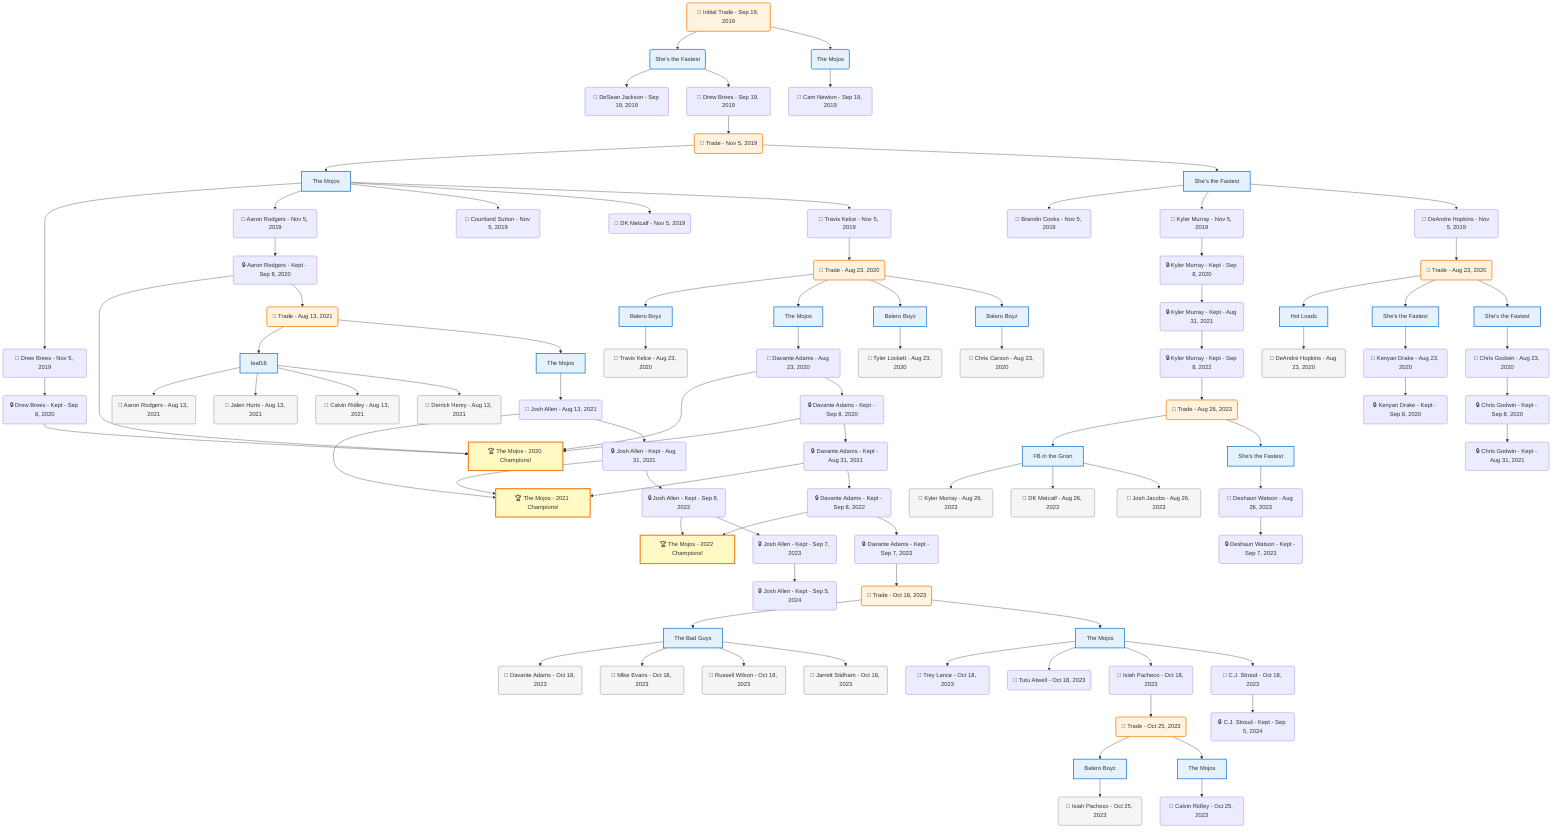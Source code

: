 flowchart TD

    TRADE_MAIN("🔄 Initial Trade - Sep 19, 2019")
    TEAM_1("She's the Fastest")
    TEAM_2("The Mojos")
    NODE_c064374a-aa94-4b1b-a672-19360f93a5e3("🔄 DeSean Jackson - Sep 19, 2019")
    NODE_5923fc5a-4a08-40f5-a8db-982b5516d806("🔄 Cam Newton - Sep 19, 2019")
    NODE_68b79e3b-49d8-4244-8784-a18531d13213("🔄 Drew Brees - Sep 19, 2019")
    TRADE_a667e923-b77e-43eb-954f-25ccba06a2e8_3("🔄 Trade - Nov 5, 2019")
    TEAM_bbe2d0ad-54cf-4c22-be82-b2a5f262a157_4["The Mojos"]
    NODE_7be406af-761c-4c8e-bc5c-0f25676e9648("🔄 Drew Brees - Nov 5, 2019")
    NODE_0b7b3fb5-6864-4416-9164-e0fc45c99ab7("🔒 Drew Brees - Kept - Sep 8, 2020")
    CHAMP_bbe2d0ad-54cf-4c22-be82-b2a5f262a157_2020["🏆 The Mojos - 2020 Champions!"]
    NODE_5af397d0-26f8-42f1-9c47-64d3f8fe8285("🔄 Aaron Rodgers - Nov 5, 2019")
    NODE_047e0de7-c51b-4c5b-9d83-266f6b01c070("🔒 Aaron Rodgers - Kept - Sep 8, 2020")
    TRADE_e4fccfb4-45d7-4b39-b3fa-3c821d621471_5("🔄 Trade - Aug 13, 2021")
    TEAM_66fb98f4-89a7-45f9-893a-b41d71e6249d_6["leaf16"]
    NODE_6bb3e177-7ff8-41ea-acd8-56f4f56e1b25("🔄 Aaron Rodgers - Aug 13, 2021")
    NODE_5e353109-3472-43ef-a0e0-668c3c5fc77f("🔄 Jalen Hurts - Aug 13, 2021")
    NODE_ef11cc07-e07a-4645-bf87-834813f2a0d8("🔄 Calvin Ridley - Aug 13, 2021")
    NODE_3a3f7e20-ef59-4dec-a510-94df4939aa24("🔄 Derrick Henry - Aug 13, 2021")
    TEAM_bbe2d0ad-54cf-4c22-be82-b2a5f262a157_7["The Mojos"]
    NODE_2ad2f5a6-4438-4752-a150-99aee3abd7df("🔄 Josh Allen - Aug 13, 2021")
    CHAMP_bbe2d0ad-54cf-4c22-be82-b2a5f262a157_2021["🏆 The Mojos - 2021 Champions!"]
    NODE_eca05795-b8d2-465c-87ea-a29786bb0bf9("🔒 Josh Allen - Kept - Aug 31, 2021")
    NODE_84f20f1f-2812-482e-a17f-97b722b99b57("🔒 Josh Allen - Kept - Sep 8, 2022")
    CHAMP_bbe2d0ad-54cf-4c22-be82-b2a5f262a157_2022["🏆 The Mojos - 2022 Champions!"]
    NODE_d0ed6e4c-f454-4dfe-9a4e-7852bfb57ba7("🔒 Josh Allen - Kept - Sep 7, 2023")
    NODE_057e3440-0fad-4b3d-96b5-0f3a913430de("🔒 Josh Allen - Kept - Sep 5, 2024")
    NODE_be8fa4a3-53ab-4b4d-a635-81eab2bd44a9("🔄 Courtland Sutton - Nov 5, 2019")
    NODE_a2e35b9f-dfdd-4358-9503-dbda9ce23f28("🔄 DK Metcalf - Nov 5, 2019")
    NODE_b92ddfc1-1e22-41c5-8494-fedbc0a7ed77("🔄 Travis Kelce - Nov 5, 2019")
    TRADE_a74b8747-5f69-41d8-9c4e-6734ac8d7f1f_8("🔄 Trade - Aug 23, 2020")
    TEAM_2feaf03e-fb22-498e-ac8f-e596b6ba7810_9["Balero Boyz"]
    NODE_49662a29-4518-4f4e-9e3f-6e93451a9b81("🔄 Travis Kelce - Aug 23, 2020")
    TEAM_bbe2d0ad-54cf-4c22-be82-b2a5f262a157_10["The Mojos"]
    NODE_095b2baf-5664-4cff-9797-06c0e639366c("🔄 Davante Adams - Aug 23, 2020")
    NODE_4652a835-bcc8-4e4b-9d7f-275e759cdaee("🔒 Davante Adams - Kept - Sep 8, 2020")
    NODE_893a06b6-6d12-43ea-aa07-c545c6d19bd6("🔒 Davante Adams - Kept - Aug 31, 2021")
    NODE_013f5659-9e89-4e9a-adce-847eb926b90f("🔒 Davante Adams - Kept - Sep 8, 2022")
    NODE_8d0c9fc9-93df-4ea2-9620-e94229ab0248("🔒 Davante Adams - Kept - Sep 7, 2023")
    TRADE_cb741e85-5155-413a-9bbc-89b0b565b44a_11("🔄 Trade - Oct 18, 2023")
    TEAM_b2220d1a-ff75-4622-9757-09978901110f_12["The Bad Guys"]
    NODE_e3fec140-de2c-426a-a2dd-148802b3fe8f("🔄 Davante Adams - Oct 18, 2023")
    NODE_f682d985-4891-4878-bb27-7e31e62782e2("🔄 Mike Evans - Oct 18, 2023")
    NODE_b4f30b9c-73c2-4eae-847b-97dd8da4de14("🔄 Russell Wilson - Oct 18, 2023")
    NODE_63a0d36a-1cfe-479e-8e6a-ed5b54eb3321("🔄 Jarrett Stidham - Oct 18, 2023")
    TEAM_bbe2d0ad-54cf-4c22-be82-b2a5f262a157_13["The Mojos"]
    NODE_5b210a74-0640-4596-8294-143efbc19bb6("🔄 Trey Lance - Oct 18, 2023")
    NODE_0c01f8eb-a251-4952-bab0-41313b3bce60("🔄 Tutu Atwell - Oct 18, 2023")
    NODE_4cf50317-e13a-4a7c-9b32-642e89a58f47("🔄 Isiah Pacheco - Oct 18, 2023")
    TRADE_e48f96f4-8b7d-42ca-abe5-7baf4945be3e_14("🔄 Trade - Oct 25, 2023")
    TEAM_2feaf03e-fb22-498e-ac8f-e596b6ba7810_15["Balero Boyz"]
    NODE_bf1da95b-f854-40dc-9bb0-c555d7a1b2f3("🔄 Isiah Pacheco - Oct 25, 2023")
    TEAM_bbe2d0ad-54cf-4c22-be82-b2a5f262a157_16["The Mojos"]
    NODE_dfcea8a6-3bc7-4929-b68b-5291ed19a4b1("🔄 Calvin Ridley - Oct 25, 2023")
    NODE_708291bc-53f5-466c-81d8-f29d0eb4aa15("🔄 C.J. Stroud - Oct 18, 2023")
    NODE_368bdf90-93c3-482e-87ac-a0dfc88ba9f2("🔒 C.J. Stroud - Kept - Sep 5, 2024")
    TEAM_2feaf03e-fb22-498e-ac8f-e596b6ba7810_17["Balero Boyz"]
    NODE_da510d43-fcf9-45a7-b393-31f8307f790c("🔄 Tyler Lockett - Aug 23, 2020")
    TEAM_2feaf03e-fb22-498e-ac8f-e596b6ba7810_18["Balero Boyz"]
    NODE_e62a406e-ac9b-487c-8b60-f57648ed8c85("🔄 Chris Carson - Aug 23, 2020")
    TEAM_4449259f-64af-44fd-9235-1facc0926234_19["She's the Fastest"]
    NODE_b4bf3bc1-983b-4554-84ec-7840212803a8("🔄 Brandin Cooks - Nov 5, 2019")
    NODE_68cbe36e-1263-4591-b70a-8902c6d0f86b("🔄 Kyler Murray - Nov 5, 2019")
    NODE_7a4e5ab1-ddff-4217-99b4-80b97b2550c0("🔒 Kyler Murray - Kept - Sep 8, 2020")
    NODE_2aaaf3bf-2976-4257-b0f4-b198d1719b17("🔒 Kyler Murray - Kept - Aug 31, 2021")
    NODE_b46f79ff-a9d3-40cf-820d-fd73d6899293("🔒 Kyler Murray - Kept - Sep 8, 2022")
    TRADE_10f0728c-547e-4a2c-b5c6-cc9deec01d7a_20("🔄 Trade - Aug 26, 2023")
    TEAM_f483ecf1-cd17-4991-854b-e52dfc957b45_21["FB in the Groin"]
    NODE_6e064389-09b8-458e-b46b-337eb7318f14("🔄 Kyler Murray - Aug 26, 2023")
    NODE_ee435169-0602-428f-a779-b37ff53dc088("🔄 DK Metcalf - Aug 26, 2023")
    NODE_1ae3fee8-1da4-42d7-aa35-de49ef042a40("🔄 Josh Jacobs - Aug 26, 2023")
    TEAM_4449259f-64af-44fd-9235-1facc0926234_22["She's the Fastest"]
    NODE_5fe28168-367e-40ca-a437-33b34cb5a0fb("🔄 Deshaun Watson - Aug 26, 2023")
    NODE_6ab3b14e-3257-4dc5-afa8-9e794b051e4a("🔒 Deshaun Watson - Kept - Sep 7, 2023")
    NODE_b67baf67-df27-40d3-9fca-9bcf1039868d("🔄 DeAndre Hopkins - Nov 5, 2019")
    TRADE_3e762486-d9be-47eb-8b4f-c7a7a3f524da_23("🔄 Trade - Aug 23, 2020")
    TEAM_8e9f18ff-62c3-40e8-bb10-32f74cf4ee33_24["Hot Loads"]
    NODE_634ccd28-8ac2-4260-a31f-44769b4637aa("🔄 DeAndre Hopkins - Aug 23, 2020")
    TEAM_4449259f-64af-44fd-9235-1facc0926234_25["She's the Fastest"]
    NODE_eaa082b2-26ff-42a7-84e0-1d53c9a2af29("🔄 Kenyan Drake - Aug 23, 2020")
    NODE_e0a875a1-7456-4b9b-a261-6ee2c666343a("🔒 Kenyan Drake - Kept - Sep 8, 2020")
    TEAM_4449259f-64af-44fd-9235-1facc0926234_26["She's the Fastest"]
    NODE_7338af52-9e6f-4277-aeb6-f78afe346197("🔄 Chris Godwin - Aug 23, 2020")
    NODE_7f286d1b-93e0-40cd-a8aa-91d13505a92e("🔒 Chris Godwin - Kept - Sep 8, 2020")
    NODE_6bb534ed-3262-4bce-8aa5-7322e3ec3179("🔒 Chris Godwin - Kept - Aug 31, 2021")

    TRADE_MAIN --> TEAM_1
    TRADE_MAIN --> TEAM_2
    TEAM_1 --> NODE_c064374a-aa94-4b1b-a672-19360f93a5e3
    TEAM_2 --> NODE_5923fc5a-4a08-40f5-a8db-982b5516d806
    TEAM_1 --> NODE_68b79e3b-49d8-4244-8784-a18531d13213
    NODE_68b79e3b-49d8-4244-8784-a18531d13213 --> TRADE_a667e923-b77e-43eb-954f-25ccba06a2e8_3
    TRADE_a667e923-b77e-43eb-954f-25ccba06a2e8_3 --> TEAM_bbe2d0ad-54cf-4c22-be82-b2a5f262a157_4
    TEAM_bbe2d0ad-54cf-4c22-be82-b2a5f262a157_4 --> NODE_7be406af-761c-4c8e-bc5c-0f25676e9648
    NODE_7be406af-761c-4c8e-bc5c-0f25676e9648 --> NODE_0b7b3fb5-6864-4416-9164-e0fc45c99ab7
    NODE_0b7b3fb5-6864-4416-9164-e0fc45c99ab7 --> CHAMP_bbe2d0ad-54cf-4c22-be82-b2a5f262a157_2020
    TEAM_bbe2d0ad-54cf-4c22-be82-b2a5f262a157_4 --> NODE_5af397d0-26f8-42f1-9c47-64d3f8fe8285
    NODE_5af397d0-26f8-42f1-9c47-64d3f8fe8285 --> NODE_047e0de7-c51b-4c5b-9d83-266f6b01c070
    NODE_047e0de7-c51b-4c5b-9d83-266f6b01c070 --> CHAMP_bbe2d0ad-54cf-4c22-be82-b2a5f262a157_2020
    NODE_047e0de7-c51b-4c5b-9d83-266f6b01c070 --> TRADE_e4fccfb4-45d7-4b39-b3fa-3c821d621471_5
    TRADE_e4fccfb4-45d7-4b39-b3fa-3c821d621471_5 --> TEAM_66fb98f4-89a7-45f9-893a-b41d71e6249d_6
    TEAM_66fb98f4-89a7-45f9-893a-b41d71e6249d_6 --> NODE_6bb3e177-7ff8-41ea-acd8-56f4f56e1b25
    TEAM_66fb98f4-89a7-45f9-893a-b41d71e6249d_6 --> NODE_5e353109-3472-43ef-a0e0-668c3c5fc77f
    TEAM_66fb98f4-89a7-45f9-893a-b41d71e6249d_6 --> NODE_ef11cc07-e07a-4645-bf87-834813f2a0d8
    TEAM_66fb98f4-89a7-45f9-893a-b41d71e6249d_6 --> NODE_3a3f7e20-ef59-4dec-a510-94df4939aa24
    TRADE_e4fccfb4-45d7-4b39-b3fa-3c821d621471_5 --> TEAM_bbe2d0ad-54cf-4c22-be82-b2a5f262a157_7
    TEAM_bbe2d0ad-54cf-4c22-be82-b2a5f262a157_7 --> NODE_2ad2f5a6-4438-4752-a150-99aee3abd7df
    NODE_2ad2f5a6-4438-4752-a150-99aee3abd7df --> CHAMP_bbe2d0ad-54cf-4c22-be82-b2a5f262a157_2021
    NODE_2ad2f5a6-4438-4752-a150-99aee3abd7df --> NODE_eca05795-b8d2-465c-87ea-a29786bb0bf9
    NODE_eca05795-b8d2-465c-87ea-a29786bb0bf9 --> CHAMP_bbe2d0ad-54cf-4c22-be82-b2a5f262a157_2021
    NODE_eca05795-b8d2-465c-87ea-a29786bb0bf9 --> NODE_84f20f1f-2812-482e-a17f-97b722b99b57
    NODE_84f20f1f-2812-482e-a17f-97b722b99b57 --> CHAMP_bbe2d0ad-54cf-4c22-be82-b2a5f262a157_2022
    NODE_84f20f1f-2812-482e-a17f-97b722b99b57 --> NODE_d0ed6e4c-f454-4dfe-9a4e-7852bfb57ba7
    NODE_d0ed6e4c-f454-4dfe-9a4e-7852bfb57ba7 --> NODE_057e3440-0fad-4b3d-96b5-0f3a913430de
    TEAM_bbe2d0ad-54cf-4c22-be82-b2a5f262a157_4 --> NODE_be8fa4a3-53ab-4b4d-a635-81eab2bd44a9
    TEAM_bbe2d0ad-54cf-4c22-be82-b2a5f262a157_4 --> NODE_a2e35b9f-dfdd-4358-9503-dbda9ce23f28
    TEAM_bbe2d0ad-54cf-4c22-be82-b2a5f262a157_4 --> NODE_b92ddfc1-1e22-41c5-8494-fedbc0a7ed77
    NODE_b92ddfc1-1e22-41c5-8494-fedbc0a7ed77 --> TRADE_a74b8747-5f69-41d8-9c4e-6734ac8d7f1f_8
    TRADE_a74b8747-5f69-41d8-9c4e-6734ac8d7f1f_8 --> TEAM_2feaf03e-fb22-498e-ac8f-e596b6ba7810_9
    TEAM_2feaf03e-fb22-498e-ac8f-e596b6ba7810_9 --> NODE_49662a29-4518-4f4e-9e3f-6e93451a9b81
    TRADE_a74b8747-5f69-41d8-9c4e-6734ac8d7f1f_8 --> TEAM_bbe2d0ad-54cf-4c22-be82-b2a5f262a157_10
    TEAM_bbe2d0ad-54cf-4c22-be82-b2a5f262a157_10 --> NODE_095b2baf-5664-4cff-9797-06c0e639366c
    NODE_095b2baf-5664-4cff-9797-06c0e639366c --> CHAMP_bbe2d0ad-54cf-4c22-be82-b2a5f262a157_2020
    NODE_095b2baf-5664-4cff-9797-06c0e639366c --> NODE_4652a835-bcc8-4e4b-9d7f-275e759cdaee
    NODE_4652a835-bcc8-4e4b-9d7f-275e759cdaee --> CHAMP_bbe2d0ad-54cf-4c22-be82-b2a5f262a157_2020
    NODE_4652a835-bcc8-4e4b-9d7f-275e759cdaee --> NODE_893a06b6-6d12-43ea-aa07-c545c6d19bd6
    NODE_893a06b6-6d12-43ea-aa07-c545c6d19bd6 --> CHAMP_bbe2d0ad-54cf-4c22-be82-b2a5f262a157_2021
    NODE_893a06b6-6d12-43ea-aa07-c545c6d19bd6 --> NODE_013f5659-9e89-4e9a-adce-847eb926b90f
    NODE_013f5659-9e89-4e9a-adce-847eb926b90f --> CHAMP_bbe2d0ad-54cf-4c22-be82-b2a5f262a157_2022
    NODE_013f5659-9e89-4e9a-adce-847eb926b90f --> NODE_8d0c9fc9-93df-4ea2-9620-e94229ab0248
    NODE_8d0c9fc9-93df-4ea2-9620-e94229ab0248 --> TRADE_cb741e85-5155-413a-9bbc-89b0b565b44a_11
    TRADE_cb741e85-5155-413a-9bbc-89b0b565b44a_11 --> TEAM_b2220d1a-ff75-4622-9757-09978901110f_12
    TEAM_b2220d1a-ff75-4622-9757-09978901110f_12 --> NODE_e3fec140-de2c-426a-a2dd-148802b3fe8f
    TEAM_b2220d1a-ff75-4622-9757-09978901110f_12 --> NODE_f682d985-4891-4878-bb27-7e31e62782e2
    TEAM_b2220d1a-ff75-4622-9757-09978901110f_12 --> NODE_b4f30b9c-73c2-4eae-847b-97dd8da4de14
    TEAM_b2220d1a-ff75-4622-9757-09978901110f_12 --> NODE_63a0d36a-1cfe-479e-8e6a-ed5b54eb3321
    TRADE_cb741e85-5155-413a-9bbc-89b0b565b44a_11 --> TEAM_bbe2d0ad-54cf-4c22-be82-b2a5f262a157_13
    TEAM_bbe2d0ad-54cf-4c22-be82-b2a5f262a157_13 --> NODE_5b210a74-0640-4596-8294-143efbc19bb6
    TEAM_bbe2d0ad-54cf-4c22-be82-b2a5f262a157_13 --> NODE_0c01f8eb-a251-4952-bab0-41313b3bce60
    TEAM_bbe2d0ad-54cf-4c22-be82-b2a5f262a157_13 --> NODE_4cf50317-e13a-4a7c-9b32-642e89a58f47
    NODE_4cf50317-e13a-4a7c-9b32-642e89a58f47 --> TRADE_e48f96f4-8b7d-42ca-abe5-7baf4945be3e_14
    TRADE_e48f96f4-8b7d-42ca-abe5-7baf4945be3e_14 --> TEAM_2feaf03e-fb22-498e-ac8f-e596b6ba7810_15
    TEAM_2feaf03e-fb22-498e-ac8f-e596b6ba7810_15 --> NODE_bf1da95b-f854-40dc-9bb0-c555d7a1b2f3
    TRADE_e48f96f4-8b7d-42ca-abe5-7baf4945be3e_14 --> TEAM_bbe2d0ad-54cf-4c22-be82-b2a5f262a157_16
    TEAM_bbe2d0ad-54cf-4c22-be82-b2a5f262a157_16 --> NODE_dfcea8a6-3bc7-4929-b68b-5291ed19a4b1
    TEAM_bbe2d0ad-54cf-4c22-be82-b2a5f262a157_13 --> NODE_708291bc-53f5-466c-81d8-f29d0eb4aa15
    NODE_708291bc-53f5-466c-81d8-f29d0eb4aa15 --> NODE_368bdf90-93c3-482e-87ac-a0dfc88ba9f2
    TRADE_a74b8747-5f69-41d8-9c4e-6734ac8d7f1f_8 --> TEAM_2feaf03e-fb22-498e-ac8f-e596b6ba7810_17
    TEAM_2feaf03e-fb22-498e-ac8f-e596b6ba7810_17 --> NODE_da510d43-fcf9-45a7-b393-31f8307f790c
    TRADE_a74b8747-5f69-41d8-9c4e-6734ac8d7f1f_8 --> TEAM_2feaf03e-fb22-498e-ac8f-e596b6ba7810_18
    TEAM_2feaf03e-fb22-498e-ac8f-e596b6ba7810_18 --> NODE_e62a406e-ac9b-487c-8b60-f57648ed8c85
    TRADE_a667e923-b77e-43eb-954f-25ccba06a2e8_3 --> TEAM_4449259f-64af-44fd-9235-1facc0926234_19
    TEAM_4449259f-64af-44fd-9235-1facc0926234_19 --> NODE_b4bf3bc1-983b-4554-84ec-7840212803a8
    TEAM_4449259f-64af-44fd-9235-1facc0926234_19 --> NODE_68cbe36e-1263-4591-b70a-8902c6d0f86b
    NODE_68cbe36e-1263-4591-b70a-8902c6d0f86b --> NODE_7a4e5ab1-ddff-4217-99b4-80b97b2550c0
    NODE_7a4e5ab1-ddff-4217-99b4-80b97b2550c0 --> NODE_2aaaf3bf-2976-4257-b0f4-b198d1719b17
    NODE_2aaaf3bf-2976-4257-b0f4-b198d1719b17 --> NODE_b46f79ff-a9d3-40cf-820d-fd73d6899293
    NODE_b46f79ff-a9d3-40cf-820d-fd73d6899293 --> TRADE_10f0728c-547e-4a2c-b5c6-cc9deec01d7a_20
    TRADE_10f0728c-547e-4a2c-b5c6-cc9deec01d7a_20 --> TEAM_f483ecf1-cd17-4991-854b-e52dfc957b45_21
    TEAM_f483ecf1-cd17-4991-854b-e52dfc957b45_21 --> NODE_6e064389-09b8-458e-b46b-337eb7318f14
    TEAM_f483ecf1-cd17-4991-854b-e52dfc957b45_21 --> NODE_ee435169-0602-428f-a779-b37ff53dc088
    TEAM_f483ecf1-cd17-4991-854b-e52dfc957b45_21 --> NODE_1ae3fee8-1da4-42d7-aa35-de49ef042a40
    TRADE_10f0728c-547e-4a2c-b5c6-cc9deec01d7a_20 --> TEAM_4449259f-64af-44fd-9235-1facc0926234_22
    TEAM_4449259f-64af-44fd-9235-1facc0926234_22 --> NODE_5fe28168-367e-40ca-a437-33b34cb5a0fb
    NODE_5fe28168-367e-40ca-a437-33b34cb5a0fb --> NODE_6ab3b14e-3257-4dc5-afa8-9e794b051e4a
    TEAM_4449259f-64af-44fd-9235-1facc0926234_19 --> NODE_b67baf67-df27-40d3-9fca-9bcf1039868d
    NODE_b67baf67-df27-40d3-9fca-9bcf1039868d --> TRADE_3e762486-d9be-47eb-8b4f-c7a7a3f524da_23
    TRADE_3e762486-d9be-47eb-8b4f-c7a7a3f524da_23 --> TEAM_8e9f18ff-62c3-40e8-bb10-32f74cf4ee33_24
    TEAM_8e9f18ff-62c3-40e8-bb10-32f74cf4ee33_24 --> NODE_634ccd28-8ac2-4260-a31f-44769b4637aa
    TRADE_3e762486-d9be-47eb-8b4f-c7a7a3f524da_23 --> TEAM_4449259f-64af-44fd-9235-1facc0926234_25
    TEAM_4449259f-64af-44fd-9235-1facc0926234_25 --> NODE_eaa082b2-26ff-42a7-84e0-1d53c9a2af29
    NODE_eaa082b2-26ff-42a7-84e0-1d53c9a2af29 --> NODE_e0a875a1-7456-4b9b-a261-6ee2c666343a
    TRADE_3e762486-d9be-47eb-8b4f-c7a7a3f524da_23 --> TEAM_4449259f-64af-44fd-9235-1facc0926234_26
    TEAM_4449259f-64af-44fd-9235-1facc0926234_26 --> NODE_7338af52-9e6f-4277-aeb6-f78afe346197
    NODE_7338af52-9e6f-4277-aeb6-f78afe346197 --> NODE_7f286d1b-93e0-40cd-a8aa-91d13505a92e
    NODE_7f286d1b-93e0-40cd-a8aa-91d13505a92e --> NODE_6bb534ed-3262-4bce-8aa5-7322e3ec3179

    %% Node styling
    classDef teamNode fill:#e3f2fd,stroke:#1976d2,stroke-width:2px
    classDef tradeNode fill:#fff3e0,stroke:#f57c00,stroke-width:2px
    classDef playerNode fill:#f3e5f5,stroke:#7b1fa2,stroke-width:1px
    classDef nonRootPlayerNode fill:#f5f5f5,stroke:#757575,stroke-width:1px
    classDef endNode fill:#ffebee,stroke:#c62828,stroke-width:2px
    classDef waiverNode fill:#e8f5e8,stroke:#388e3c,stroke-width:2px
    classDef championshipNode fill:#fff9c4,stroke:#f57f17,stroke-width:3px

    class TEAM_1,TEAM_2,TEAM_bbe2d0ad-54cf-4c22-be82-b2a5f262a157_4,TEAM_66fb98f4-89a7-45f9-893a-b41d71e6249d_6,TEAM_bbe2d0ad-54cf-4c22-be82-b2a5f262a157_7,TEAM_2feaf03e-fb22-498e-ac8f-e596b6ba7810_9,TEAM_bbe2d0ad-54cf-4c22-be82-b2a5f262a157_10,TEAM_b2220d1a-ff75-4622-9757-09978901110f_12,TEAM_bbe2d0ad-54cf-4c22-be82-b2a5f262a157_13,TEAM_2feaf03e-fb22-498e-ac8f-e596b6ba7810_15,TEAM_bbe2d0ad-54cf-4c22-be82-b2a5f262a157_16,TEAM_2feaf03e-fb22-498e-ac8f-e596b6ba7810_17,TEAM_2feaf03e-fb22-498e-ac8f-e596b6ba7810_18,TEAM_4449259f-64af-44fd-9235-1facc0926234_19,TEAM_f483ecf1-cd17-4991-854b-e52dfc957b45_21,TEAM_4449259f-64af-44fd-9235-1facc0926234_22,TEAM_8e9f18ff-62c3-40e8-bb10-32f74cf4ee33_24,TEAM_4449259f-64af-44fd-9235-1facc0926234_25,TEAM_4449259f-64af-44fd-9235-1facc0926234_26 teamNode
    class CHAMP_bbe2d0ad-54cf-4c22-be82-b2a5f262a157_2020,CHAMP_bbe2d0ad-54cf-4c22-be82-b2a5f262a157_2021,CHAMP_bbe2d0ad-54cf-4c22-be82-b2a5f262a157_2022 championshipNode
    class NODE_6bb3e177-7ff8-41ea-acd8-56f4f56e1b25,NODE_5e353109-3472-43ef-a0e0-668c3c5fc77f,NODE_ef11cc07-e07a-4645-bf87-834813f2a0d8,NODE_3a3f7e20-ef59-4dec-a510-94df4939aa24,NODE_49662a29-4518-4f4e-9e3f-6e93451a9b81,NODE_e3fec140-de2c-426a-a2dd-148802b3fe8f,NODE_f682d985-4891-4878-bb27-7e31e62782e2,NODE_b4f30b9c-73c2-4eae-847b-97dd8da4de14,NODE_63a0d36a-1cfe-479e-8e6a-ed5b54eb3321,NODE_bf1da95b-f854-40dc-9bb0-c555d7a1b2f3,NODE_da510d43-fcf9-45a7-b393-31f8307f790c,NODE_e62a406e-ac9b-487c-8b60-f57648ed8c85,NODE_6e064389-09b8-458e-b46b-337eb7318f14,NODE_ee435169-0602-428f-a779-b37ff53dc088,NODE_1ae3fee8-1da4-42d7-aa35-de49ef042a40,NODE_634ccd28-8ac2-4260-a31f-44769b4637aa nonRootPlayerNode
    class TRADE_MAIN,TRADE_a667e923-b77e-43eb-954f-25ccba06a2e8_3,TRADE_e4fccfb4-45d7-4b39-b3fa-3c821d621471_5,TRADE_a74b8747-5f69-41d8-9c4e-6734ac8d7f1f_8,TRADE_cb741e85-5155-413a-9bbc-89b0b565b44a_11,TRADE_e48f96f4-8b7d-42ca-abe5-7baf4945be3e_14,TRADE_10f0728c-547e-4a2c-b5c6-cc9deec01d7a_20,TRADE_3e762486-d9be-47eb-8b4f-c7a7a3f524da_23 tradeNode